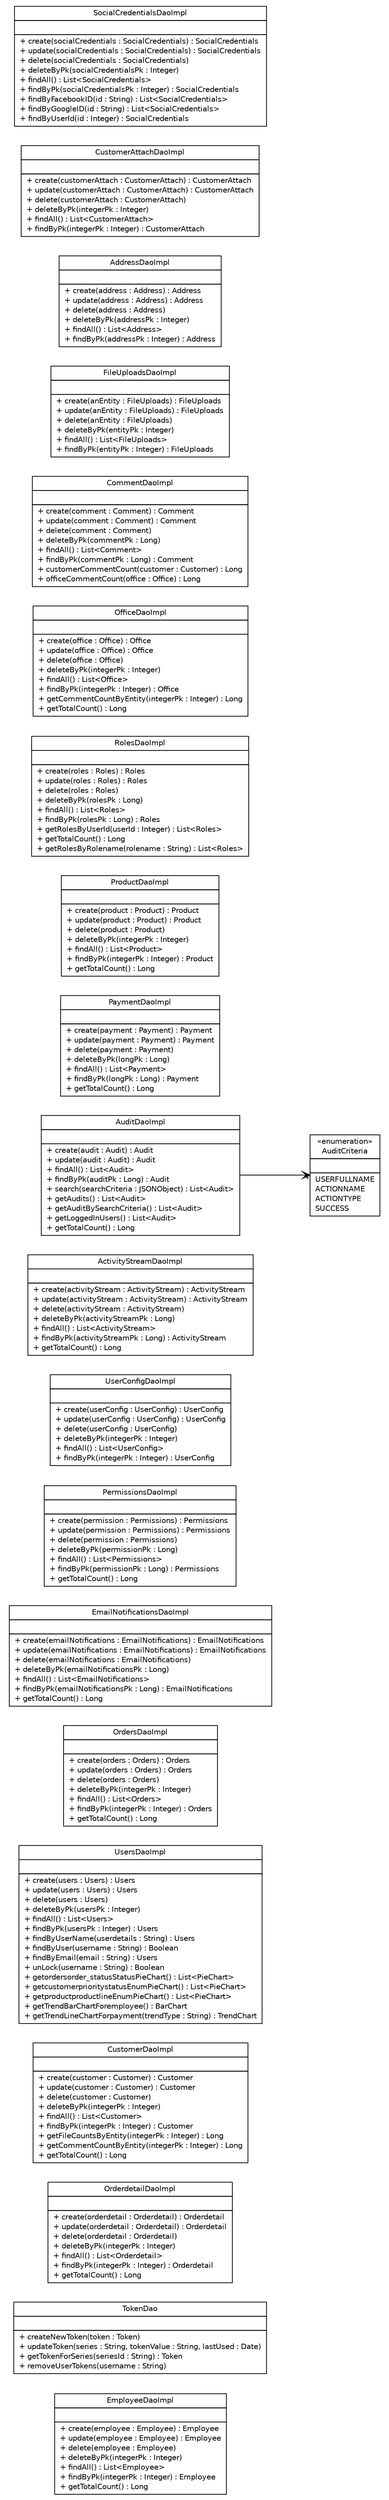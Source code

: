 #!/usr/local/bin/dot
#
# Class diagram 
# Generated by UMLGraph version 5.1 (http://www.umlgraph.org/)
#

digraph G {
	edge [fontname="Helvetica",fontsize=10,labelfontname="Helvetica",labelfontsize=10];
	node [fontname="Helvetica",fontsize=10,shape=plaintext];
	nodesep=0.25;
	ranksep=0.5;
	rankdir=LR;
	// com.inn.headstartdemo.dao.impl.EmployeeDaoImpl
	c7878 [label=<<table title="com.inn.headstartdemo.dao.impl.EmployeeDaoImpl" border="0" cellborder="1" cellspacing="0" cellpadding="2" port="p" href="./EmployeeDaoImpl.html">
		<tr><td><table border="0" cellspacing="0" cellpadding="1">
<tr><td align="center" balign="center"> EmployeeDaoImpl </td></tr>
		</table></td></tr>
		<tr><td><table border="0" cellspacing="0" cellpadding="1">
<tr><td align="left" balign="left">  </td></tr>
		</table></td></tr>
		<tr><td><table border="0" cellspacing="0" cellpadding="1">
<tr><td align="left" balign="left"> + create(employee : Employee) : Employee </td></tr>
<tr><td align="left" balign="left"> + update(employee : Employee) : Employee </td></tr>
<tr><td align="left" balign="left"> + delete(employee : Employee) </td></tr>
<tr><td align="left" balign="left"> + deleteByPk(integerPk : Integer) </td></tr>
<tr><td align="left" balign="left"> + findAll() : List&lt;Employee&gt; </td></tr>
<tr><td align="left" balign="left"> + findByPk(integerPk : Integer) : Employee </td></tr>
<tr><td align="left" balign="left"> + getTotalCount() : Long </td></tr>
		</table></td></tr>
		</table>>, fontname="Helvetica", fontcolor="black", fontsize=10.0];
	// com.inn.headstartdemo.dao.impl.TokenDao
	c7879 [label=<<table title="com.inn.headstartdemo.dao.impl.TokenDao" border="0" cellborder="1" cellspacing="0" cellpadding="2" port="p" href="./TokenDao.html">
		<tr><td><table border="0" cellspacing="0" cellpadding="1">
<tr><td align="center" balign="center"> TokenDao </td></tr>
		</table></td></tr>
		<tr><td><table border="0" cellspacing="0" cellpadding="1">
<tr><td align="left" balign="left">  </td></tr>
		</table></td></tr>
		<tr><td><table border="0" cellspacing="0" cellpadding="1">
<tr><td align="left" balign="left"> + createNewToken(token : Token) </td></tr>
<tr><td align="left" balign="left"> + updateToken(series : String, tokenValue : String, lastUsed : Date) </td></tr>
<tr><td align="left" balign="left"> + getTokenForSeries(seriesId : String) : Token </td></tr>
<tr><td align="left" balign="left"> + removeUserTokens(username : String) </td></tr>
		</table></td></tr>
		</table>>, fontname="Helvetica", fontcolor="black", fontsize=10.0];
	// com.inn.headstartdemo.dao.impl.OrderdetailDaoImpl
	c7880 [label=<<table title="com.inn.headstartdemo.dao.impl.OrderdetailDaoImpl" border="0" cellborder="1" cellspacing="0" cellpadding="2" port="p" href="./OrderdetailDaoImpl.html">
		<tr><td><table border="0" cellspacing="0" cellpadding="1">
<tr><td align="center" balign="center"> OrderdetailDaoImpl </td></tr>
		</table></td></tr>
		<tr><td><table border="0" cellspacing="0" cellpadding="1">
<tr><td align="left" balign="left">  </td></tr>
		</table></td></tr>
		<tr><td><table border="0" cellspacing="0" cellpadding="1">
<tr><td align="left" balign="left"> + create(orderdetail : Orderdetail) : Orderdetail </td></tr>
<tr><td align="left" balign="left"> + update(orderdetail : Orderdetail) : Orderdetail </td></tr>
<tr><td align="left" balign="left"> + delete(orderdetail : Orderdetail) </td></tr>
<tr><td align="left" balign="left"> + deleteByPk(integerPk : Integer) </td></tr>
<tr><td align="left" balign="left"> + findAll() : List&lt;Orderdetail&gt; </td></tr>
<tr><td align="left" balign="left"> + findByPk(integerPk : Integer) : Orderdetail </td></tr>
<tr><td align="left" balign="left"> + getTotalCount() : Long </td></tr>
		</table></td></tr>
		</table>>, fontname="Helvetica", fontcolor="black", fontsize=10.0];
	// com.inn.headstartdemo.dao.impl.CustomerDaoImpl
	c7881 [label=<<table title="com.inn.headstartdemo.dao.impl.CustomerDaoImpl" border="0" cellborder="1" cellspacing="0" cellpadding="2" port="p" href="./CustomerDaoImpl.html">
		<tr><td><table border="0" cellspacing="0" cellpadding="1">
<tr><td align="center" balign="center"> CustomerDaoImpl </td></tr>
		</table></td></tr>
		<tr><td><table border="0" cellspacing="0" cellpadding="1">
<tr><td align="left" balign="left">  </td></tr>
		</table></td></tr>
		<tr><td><table border="0" cellspacing="0" cellpadding="1">
<tr><td align="left" balign="left"> + create(customer : Customer) : Customer </td></tr>
<tr><td align="left" balign="left"> + update(customer : Customer) : Customer </td></tr>
<tr><td align="left" balign="left"> + delete(customer : Customer) </td></tr>
<tr><td align="left" balign="left"> + deleteByPk(integerPk : Integer) </td></tr>
<tr><td align="left" balign="left"> + findAll() : List&lt;Customer&gt; </td></tr>
<tr><td align="left" balign="left"> + findByPk(integerPk : Integer) : Customer </td></tr>
<tr><td align="left" balign="left"> + getFileCountsByEntity(integerPk : Integer) : Long </td></tr>
<tr><td align="left" balign="left"> + getCommentCountByEntity(integerPk : Integer) : Long </td></tr>
<tr><td align="left" balign="left"> + getTotalCount() : Long </td></tr>
		</table></td></tr>
		</table>>, fontname="Helvetica", fontcolor="black", fontsize=10.0];
	// com.inn.headstartdemo.dao.impl.UsersDaoImpl
	c7882 [label=<<table title="com.inn.headstartdemo.dao.impl.UsersDaoImpl" border="0" cellborder="1" cellspacing="0" cellpadding="2" port="p" href="./UsersDaoImpl.html">
		<tr><td><table border="0" cellspacing="0" cellpadding="1">
<tr><td align="center" balign="center"> UsersDaoImpl </td></tr>
		</table></td></tr>
		<tr><td><table border="0" cellspacing="0" cellpadding="1">
<tr><td align="left" balign="left">  </td></tr>
		</table></td></tr>
		<tr><td><table border="0" cellspacing="0" cellpadding="1">
<tr><td align="left" balign="left"> + create(users : Users) : Users </td></tr>
<tr><td align="left" balign="left"> + update(users : Users) : Users </td></tr>
<tr><td align="left" balign="left"> + delete(users : Users) </td></tr>
<tr><td align="left" balign="left"> + deleteByPk(usersPk : Integer) </td></tr>
<tr><td align="left" balign="left"> + findAll() : List&lt;Users&gt; </td></tr>
<tr><td align="left" balign="left"> + findByPk(usersPk : Integer) : Users </td></tr>
<tr><td align="left" balign="left"> + findByUserName(userdetails : String) : Users </td></tr>
<tr><td align="left" balign="left"> + findByUser(username : String) : Boolean </td></tr>
<tr><td align="left" balign="left"> + findByEmail(email : String) : Users </td></tr>
<tr><td align="left" balign="left"> + unLock(username : String) : Boolean </td></tr>
<tr><td align="left" balign="left"> + getordersorder_statusStatusPieChart() : List&lt;PieChart&gt; </td></tr>
<tr><td align="left" balign="left"> + getcustomerprioritystatusEnumPieChart() : List&lt;PieChart&gt; </td></tr>
<tr><td align="left" balign="left"> + getproductproductlineEnumPieChart() : List&lt;PieChart&gt; </td></tr>
<tr><td align="left" balign="left"> + getTrendBarChartForemployee() : BarChart </td></tr>
<tr><td align="left" balign="left"> + getTrendLineChartForpayment(trendType : String) : TrendChart </td></tr>
		</table></td></tr>
		</table>>, fontname="Helvetica", fontcolor="black", fontsize=10.0];
	// com.inn.headstartdemo.dao.impl.OrdersDaoImpl
	c7883 [label=<<table title="com.inn.headstartdemo.dao.impl.OrdersDaoImpl" border="0" cellborder="1" cellspacing="0" cellpadding="2" port="p" href="./OrdersDaoImpl.html">
		<tr><td><table border="0" cellspacing="0" cellpadding="1">
<tr><td align="center" balign="center"> OrdersDaoImpl </td></tr>
		</table></td></tr>
		<tr><td><table border="0" cellspacing="0" cellpadding="1">
<tr><td align="left" balign="left">  </td></tr>
		</table></td></tr>
		<tr><td><table border="0" cellspacing="0" cellpadding="1">
<tr><td align="left" balign="left"> + create(orders : Orders) : Orders </td></tr>
<tr><td align="left" balign="left"> + update(orders : Orders) : Orders </td></tr>
<tr><td align="left" balign="left"> + delete(orders : Orders) </td></tr>
<tr><td align="left" balign="left"> + deleteByPk(integerPk : Integer) </td></tr>
<tr><td align="left" balign="left"> + findAll() : List&lt;Orders&gt; </td></tr>
<tr><td align="left" balign="left"> + findByPk(integerPk : Integer) : Orders </td></tr>
<tr><td align="left" balign="left"> + getTotalCount() : Long </td></tr>
		</table></td></tr>
		</table>>, fontname="Helvetica", fontcolor="black", fontsize=10.0];
	// com.inn.headstartdemo.dao.impl.EmailNotificationsDaoImpl
	c7884 [label=<<table title="com.inn.headstartdemo.dao.impl.EmailNotificationsDaoImpl" border="0" cellborder="1" cellspacing="0" cellpadding="2" port="p" href="./EmailNotificationsDaoImpl.html">
		<tr><td><table border="0" cellspacing="0" cellpadding="1">
<tr><td align="center" balign="center"> EmailNotificationsDaoImpl </td></tr>
		</table></td></tr>
		<tr><td><table border="0" cellspacing="0" cellpadding="1">
<tr><td align="left" balign="left">  </td></tr>
		</table></td></tr>
		<tr><td><table border="0" cellspacing="0" cellpadding="1">
<tr><td align="left" balign="left"> + create(emailNotifications : EmailNotifications) : EmailNotifications </td></tr>
<tr><td align="left" balign="left"> + update(emailNotifications : EmailNotifications) : EmailNotifications </td></tr>
<tr><td align="left" balign="left"> + delete(emailNotifications : EmailNotifications) </td></tr>
<tr><td align="left" balign="left"> + deleteByPk(emailNotificationsPk : Long) </td></tr>
<tr><td align="left" balign="left"> + findAll() : List&lt;EmailNotifications&gt; </td></tr>
<tr><td align="left" balign="left"> + findByPk(emailNotificationsPk : Long) : EmailNotifications </td></tr>
<tr><td align="left" balign="left"> + getTotalCount() : Long </td></tr>
		</table></td></tr>
		</table>>, fontname="Helvetica", fontcolor="black", fontsize=10.0];
	// com.inn.headstartdemo.dao.impl.PermissionsDaoImpl
	c7885 [label=<<table title="com.inn.headstartdemo.dao.impl.PermissionsDaoImpl" border="0" cellborder="1" cellspacing="0" cellpadding="2" port="p" href="./PermissionsDaoImpl.html">
		<tr><td><table border="0" cellspacing="0" cellpadding="1">
<tr><td align="center" balign="center"> PermissionsDaoImpl </td></tr>
		</table></td></tr>
		<tr><td><table border="0" cellspacing="0" cellpadding="1">
<tr><td align="left" balign="left">  </td></tr>
		</table></td></tr>
		<tr><td><table border="0" cellspacing="0" cellpadding="1">
<tr><td align="left" balign="left"> + create(permission : Permissions) : Permissions </td></tr>
<tr><td align="left" balign="left"> + update(permission : Permissions) : Permissions </td></tr>
<tr><td align="left" balign="left"> + delete(permission : Permissions) </td></tr>
<tr><td align="left" balign="left"> + deleteByPk(permissionPk : Long) </td></tr>
<tr><td align="left" balign="left"> + findAll() : List&lt;Permissions&gt; </td></tr>
<tr><td align="left" balign="left"> + findByPk(permissionPk : Long) : Permissions </td></tr>
<tr><td align="left" balign="left"> + getTotalCount() : Long </td></tr>
		</table></td></tr>
		</table>>, fontname="Helvetica", fontcolor="black", fontsize=10.0];
	// com.inn.headstartdemo.dao.impl.UserConfigDaoImpl
	c7886 [label=<<table title="com.inn.headstartdemo.dao.impl.UserConfigDaoImpl" border="0" cellborder="1" cellspacing="0" cellpadding="2" port="p" href="./UserConfigDaoImpl.html">
		<tr><td><table border="0" cellspacing="0" cellpadding="1">
<tr><td align="center" balign="center"> UserConfigDaoImpl </td></tr>
		</table></td></tr>
		<tr><td><table border="0" cellspacing="0" cellpadding="1">
<tr><td align="left" balign="left">  </td></tr>
		</table></td></tr>
		<tr><td><table border="0" cellspacing="0" cellpadding="1">
<tr><td align="left" balign="left"> + create(userConfig : UserConfig) : UserConfig </td></tr>
<tr><td align="left" balign="left"> + update(userConfig : UserConfig) : UserConfig </td></tr>
<tr><td align="left" balign="left"> + delete(userConfig : UserConfig) </td></tr>
<tr><td align="left" balign="left"> + deleteByPk(integerPk : Integer) </td></tr>
<tr><td align="left" balign="left"> + findAll() : List&lt;UserConfig&gt; </td></tr>
<tr><td align="left" balign="left"> + findByPk(integerPk : Integer) : UserConfig </td></tr>
		</table></td></tr>
		</table>>, fontname="Helvetica", fontcolor="black", fontsize=10.0];
	// com.inn.headstartdemo.dao.impl.ActivityStreamDaoImpl
	c7887 [label=<<table title="com.inn.headstartdemo.dao.impl.ActivityStreamDaoImpl" border="0" cellborder="1" cellspacing="0" cellpadding="2" port="p" href="./ActivityStreamDaoImpl.html">
		<tr><td><table border="0" cellspacing="0" cellpadding="1">
<tr><td align="center" balign="center"> ActivityStreamDaoImpl </td></tr>
		</table></td></tr>
		<tr><td><table border="0" cellspacing="0" cellpadding="1">
<tr><td align="left" balign="left">  </td></tr>
		</table></td></tr>
		<tr><td><table border="0" cellspacing="0" cellpadding="1">
<tr><td align="left" balign="left"> + create(activityStream : ActivityStream) : ActivityStream </td></tr>
<tr><td align="left" balign="left"> + update(activityStream : ActivityStream) : ActivityStream </td></tr>
<tr><td align="left" balign="left"> + delete(activityStream : ActivityStream) </td></tr>
<tr><td align="left" balign="left"> + deleteByPk(activityStreamPk : Long) </td></tr>
<tr><td align="left" balign="left"> + findAll() : List&lt;ActivityStream&gt; </td></tr>
<tr><td align="left" balign="left"> + findByPk(activityStreamPk : Long) : ActivityStream </td></tr>
<tr><td align="left" balign="left"> + getTotalCount() : Long </td></tr>
		</table></td></tr>
		</table>>, fontname="Helvetica", fontcolor="black", fontsize=10.0];
	// com.inn.headstartdemo.dao.impl.AuditDaoImpl
	c7888 [label=<<table title="com.inn.headstartdemo.dao.impl.AuditDaoImpl" border="0" cellborder="1" cellspacing="0" cellpadding="2" port="p" href="./AuditDaoImpl.html">
		<tr><td><table border="0" cellspacing="0" cellpadding="1">
<tr><td align="center" balign="center"> AuditDaoImpl </td></tr>
		</table></td></tr>
		<tr><td><table border="0" cellspacing="0" cellpadding="1">
<tr><td align="left" balign="left">  </td></tr>
		</table></td></tr>
		<tr><td><table border="0" cellspacing="0" cellpadding="1">
<tr><td align="left" balign="left"> + create(audit : Audit) : Audit </td></tr>
<tr><td align="left" balign="left"> + update(audit : Audit) : Audit </td></tr>
<tr><td align="left" balign="left"> + findAll() : List&lt;Audit&gt; </td></tr>
<tr><td align="left" balign="left"> + findByPk(auditPk : Long) : Audit </td></tr>
<tr><td align="left" balign="left"> + search(searchCriteria : JSONObject) : List&lt;Audit&gt; </td></tr>
<tr><td align="left" balign="left"> + getAudits() : List&lt;Audit&gt; </td></tr>
<tr><td align="left" balign="left"> + getAuditBySearchCriteria() : List&lt;Audit&gt; </td></tr>
<tr><td align="left" balign="left"> + getLoggedInUsers() : List&lt;Audit&gt; </td></tr>
<tr><td align="left" balign="left"> + getTotalCount() : Long </td></tr>
		</table></td></tr>
		</table>>, fontname="Helvetica", fontcolor="black", fontsize=10.0];
	// com.inn.headstartdemo.dao.impl.AuditDaoImpl.AuditCriteria
	c7889 [label=<<table title="com.inn.headstartdemo.dao.impl.AuditDaoImpl.AuditCriteria" border="0" cellborder="1" cellspacing="0" cellpadding="2" port="p" href="./AuditDaoImpl.AuditCriteria.html">
		<tr><td><table border="0" cellspacing="0" cellpadding="1">
<tr><td align="center" balign="center"> &#171;enumeration&#187; </td></tr>
<tr><td align="center" balign="center"> AuditCriteria </td></tr>
		</table></td></tr>
		<tr><td><table border="0" cellspacing="0" cellpadding="1">
<tr><td align="left" balign="left">  </td></tr>
		</table></td></tr>
		<tr><td><table border="0" cellspacing="0" cellpadding="1">
<tr><td align="left" balign="left"> USERFULLNAME </td></tr>
<tr><td align="left" balign="left"> ACTIONNAME </td></tr>
<tr><td align="left" balign="left"> ACTIONTYPE </td></tr>
<tr><td align="left" balign="left"> SUCCESS </td></tr>
		</table></td></tr>
		</table>>, fontname="Helvetica", fontcolor="black", fontsize=10.0];
	// com.inn.headstartdemo.dao.impl.PaymentDaoImpl
	c7890 [label=<<table title="com.inn.headstartdemo.dao.impl.PaymentDaoImpl" border="0" cellborder="1" cellspacing="0" cellpadding="2" port="p" href="./PaymentDaoImpl.html">
		<tr><td><table border="0" cellspacing="0" cellpadding="1">
<tr><td align="center" balign="center"> PaymentDaoImpl </td></tr>
		</table></td></tr>
		<tr><td><table border="0" cellspacing="0" cellpadding="1">
<tr><td align="left" balign="left">  </td></tr>
		</table></td></tr>
		<tr><td><table border="0" cellspacing="0" cellpadding="1">
<tr><td align="left" balign="left"> + create(payment : Payment) : Payment </td></tr>
<tr><td align="left" balign="left"> + update(payment : Payment) : Payment </td></tr>
<tr><td align="left" balign="left"> + delete(payment : Payment) </td></tr>
<tr><td align="left" balign="left"> + deleteByPk(longPk : Long) </td></tr>
<tr><td align="left" balign="left"> + findAll() : List&lt;Payment&gt; </td></tr>
<tr><td align="left" balign="left"> + findByPk(longPk : Long) : Payment </td></tr>
<tr><td align="left" balign="left"> + getTotalCount() : Long </td></tr>
		</table></td></tr>
		</table>>, fontname="Helvetica", fontcolor="black", fontsize=10.0];
	// com.inn.headstartdemo.dao.impl.ProductDaoImpl
	c7891 [label=<<table title="com.inn.headstartdemo.dao.impl.ProductDaoImpl" border="0" cellborder="1" cellspacing="0" cellpadding="2" port="p" href="./ProductDaoImpl.html">
		<tr><td><table border="0" cellspacing="0" cellpadding="1">
<tr><td align="center" balign="center"> ProductDaoImpl </td></tr>
		</table></td></tr>
		<tr><td><table border="0" cellspacing="0" cellpadding="1">
<tr><td align="left" balign="left">  </td></tr>
		</table></td></tr>
		<tr><td><table border="0" cellspacing="0" cellpadding="1">
<tr><td align="left" balign="left"> + create(product : Product) : Product </td></tr>
<tr><td align="left" balign="left"> + update(product : Product) : Product </td></tr>
<tr><td align="left" balign="left"> + delete(product : Product) </td></tr>
<tr><td align="left" balign="left"> + deleteByPk(integerPk : Integer) </td></tr>
<tr><td align="left" balign="left"> + findAll() : List&lt;Product&gt; </td></tr>
<tr><td align="left" balign="left"> + findByPk(integerPk : Integer) : Product </td></tr>
<tr><td align="left" balign="left"> + getTotalCount() : Long </td></tr>
		</table></td></tr>
		</table>>, fontname="Helvetica", fontcolor="black", fontsize=10.0];
	// com.inn.headstartdemo.dao.impl.RolesDaoImpl
	c7892 [label=<<table title="com.inn.headstartdemo.dao.impl.RolesDaoImpl" border="0" cellborder="1" cellspacing="0" cellpadding="2" port="p" href="./RolesDaoImpl.html">
		<tr><td><table border="0" cellspacing="0" cellpadding="1">
<tr><td align="center" balign="center"> RolesDaoImpl </td></tr>
		</table></td></tr>
		<tr><td><table border="0" cellspacing="0" cellpadding="1">
<tr><td align="left" balign="left">  </td></tr>
		</table></td></tr>
		<tr><td><table border="0" cellspacing="0" cellpadding="1">
<tr><td align="left" balign="left"> + create(roles : Roles) : Roles </td></tr>
<tr><td align="left" balign="left"> + update(roles : Roles) : Roles </td></tr>
<tr><td align="left" balign="left"> + delete(roles : Roles) </td></tr>
<tr><td align="left" balign="left"> + deleteByPk(rolesPk : Long) </td></tr>
<tr><td align="left" balign="left"> + findAll() : List&lt;Roles&gt; </td></tr>
<tr><td align="left" balign="left"> + findByPk(rolesPk : Long) : Roles </td></tr>
<tr><td align="left" balign="left"> + getRolesByUserId(userId : Integer) : List&lt;Roles&gt; </td></tr>
<tr><td align="left" balign="left"> + getTotalCount() : Long </td></tr>
<tr><td align="left" balign="left"> + getRolesByRolename(rolename : String) : List&lt;Roles&gt; </td></tr>
		</table></td></tr>
		</table>>, fontname="Helvetica", fontcolor="black", fontsize=10.0];
	// com.inn.headstartdemo.dao.impl.OfficeDaoImpl
	c7893 [label=<<table title="com.inn.headstartdemo.dao.impl.OfficeDaoImpl" border="0" cellborder="1" cellspacing="0" cellpadding="2" port="p" href="./OfficeDaoImpl.html">
		<tr><td><table border="0" cellspacing="0" cellpadding="1">
<tr><td align="center" balign="center"> OfficeDaoImpl </td></tr>
		</table></td></tr>
		<tr><td><table border="0" cellspacing="0" cellpadding="1">
<tr><td align="left" balign="left">  </td></tr>
		</table></td></tr>
		<tr><td><table border="0" cellspacing="0" cellpadding="1">
<tr><td align="left" balign="left"> + create(office : Office) : Office </td></tr>
<tr><td align="left" balign="left"> + update(office : Office) : Office </td></tr>
<tr><td align="left" balign="left"> + delete(office : Office) </td></tr>
<tr><td align="left" balign="left"> + deleteByPk(integerPk : Integer) </td></tr>
<tr><td align="left" balign="left"> + findAll() : List&lt;Office&gt; </td></tr>
<tr><td align="left" balign="left"> + findByPk(integerPk : Integer) : Office </td></tr>
<tr><td align="left" balign="left"> + getCommentCountByEntity(integerPk : Integer) : Long </td></tr>
<tr><td align="left" balign="left"> + getTotalCount() : Long </td></tr>
		</table></td></tr>
		</table>>, fontname="Helvetica", fontcolor="black", fontsize=10.0];
	// com.inn.headstartdemo.dao.impl.CommentDaoImpl
	c7894 [label=<<table title="com.inn.headstartdemo.dao.impl.CommentDaoImpl" border="0" cellborder="1" cellspacing="0" cellpadding="2" port="p" href="./CommentDaoImpl.html">
		<tr><td><table border="0" cellspacing="0" cellpadding="1">
<tr><td align="center" balign="center"> CommentDaoImpl </td></tr>
		</table></td></tr>
		<tr><td><table border="0" cellspacing="0" cellpadding="1">
<tr><td align="left" balign="left">  </td></tr>
		</table></td></tr>
		<tr><td><table border="0" cellspacing="0" cellpadding="1">
<tr><td align="left" balign="left"> + create(comment : Comment) : Comment </td></tr>
<tr><td align="left" balign="left"> + update(comment : Comment) : Comment </td></tr>
<tr><td align="left" balign="left"> + delete(comment : Comment) </td></tr>
<tr><td align="left" balign="left"> + deleteByPk(commentPk : Long) </td></tr>
<tr><td align="left" balign="left"> + findAll() : List&lt;Comment&gt; </td></tr>
<tr><td align="left" balign="left"> + findByPk(commentPk : Long) : Comment </td></tr>
<tr><td align="left" balign="left"> + customerCommentCount(customer : Customer) : Long </td></tr>
<tr><td align="left" balign="left"> + officeCommentCount(office : Office) : Long </td></tr>
		</table></td></tr>
		</table>>, fontname="Helvetica", fontcolor="black", fontsize=10.0];
	// com.inn.headstartdemo.dao.impl.FileUploadsDaoImpl
	c7895 [label=<<table title="com.inn.headstartdemo.dao.impl.FileUploadsDaoImpl" border="0" cellborder="1" cellspacing="0" cellpadding="2" port="p" href="./FileUploadsDaoImpl.html">
		<tr><td><table border="0" cellspacing="0" cellpadding="1">
<tr><td align="center" balign="center"> FileUploadsDaoImpl </td></tr>
		</table></td></tr>
		<tr><td><table border="0" cellspacing="0" cellpadding="1">
<tr><td align="left" balign="left">  </td></tr>
		</table></td></tr>
		<tr><td><table border="0" cellspacing="0" cellpadding="1">
<tr><td align="left" balign="left"> + create(anEntity : FileUploads) : FileUploads </td></tr>
<tr><td align="left" balign="left"> + update(anEntity : FileUploads) : FileUploads </td></tr>
<tr><td align="left" balign="left"> + delete(anEntity : FileUploads) </td></tr>
<tr><td align="left" balign="left"> + deleteByPk(entityPk : Integer) </td></tr>
<tr><td align="left" balign="left"> + findAll() : List&lt;FileUploads&gt; </td></tr>
<tr><td align="left" balign="left"> + findByPk(entityPk : Integer) : FileUploads </td></tr>
		</table></td></tr>
		</table>>, fontname="Helvetica", fontcolor="black", fontsize=10.0];
	// com.inn.headstartdemo.dao.impl.AddressDaoImpl
	c7896 [label=<<table title="com.inn.headstartdemo.dao.impl.AddressDaoImpl" border="0" cellborder="1" cellspacing="0" cellpadding="2" port="p" href="./AddressDaoImpl.html">
		<tr><td><table border="0" cellspacing="0" cellpadding="1">
<tr><td align="center" balign="center"> AddressDaoImpl </td></tr>
		</table></td></tr>
		<tr><td><table border="0" cellspacing="0" cellpadding="1">
<tr><td align="left" balign="left">  </td></tr>
		</table></td></tr>
		<tr><td><table border="0" cellspacing="0" cellpadding="1">
<tr><td align="left" balign="left"> + create(address : Address) : Address </td></tr>
<tr><td align="left" balign="left"> + update(address : Address) : Address </td></tr>
<tr><td align="left" balign="left"> + delete(address : Address) </td></tr>
<tr><td align="left" balign="left"> + deleteByPk(addressPk : Integer) </td></tr>
<tr><td align="left" balign="left"> + findAll() : List&lt;Address&gt; </td></tr>
<tr><td align="left" balign="left"> + findByPk(addressPk : Integer) : Address </td></tr>
		</table></td></tr>
		</table>>, fontname="Helvetica", fontcolor="black", fontsize=10.0];
	// com.inn.headstartdemo.dao.impl.CustomerAttachDaoImpl
	c7897 [label=<<table title="com.inn.headstartdemo.dao.impl.CustomerAttachDaoImpl" border="0" cellborder="1" cellspacing="0" cellpadding="2" port="p" href="./CustomerAttachDaoImpl.html">
		<tr><td><table border="0" cellspacing="0" cellpadding="1">
<tr><td align="center" balign="center"> CustomerAttachDaoImpl </td></tr>
		</table></td></tr>
		<tr><td><table border="0" cellspacing="0" cellpadding="1">
<tr><td align="left" balign="left">  </td></tr>
		</table></td></tr>
		<tr><td><table border="0" cellspacing="0" cellpadding="1">
<tr><td align="left" balign="left"> + create(customerAttach : CustomerAttach) : CustomerAttach </td></tr>
<tr><td align="left" balign="left"> + update(customerAttach : CustomerAttach) : CustomerAttach </td></tr>
<tr><td align="left" balign="left"> + delete(customerAttach : CustomerAttach) </td></tr>
<tr><td align="left" balign="left"> + deleteByPk(integerPk : Integer) </td></tr>
<tr><td align="left" balign="left"> + findAll() : List&lt;CustomerAttach&gt; </td></tr>
<tr><td align="left" balign="left"> + findByPk(integerPk : Integer) : CustomerAttach </td></tr>
		</table></td></tr>
		</table>>, fontname="Helvetica", fontcolor="black", fontsize=10.0];
	// com.inn.headstartdemo.dao.impl.SocialCredentialsDaoImpl
	c7898 [label=<<table title="com.inn.headstartdemo.dao.impl.SocialCredentialsDaoImpl" border="0" cellborder="1" cellspacing="0" cellpadding="2" port="p" href="./SocialCredentialsDaoImpl.html">
		<tr><td><table border="0" cellspacing="0" cellpadding="1">
<tr><td align="center" balign="center"> SocialCredentialsDaoImpl </td></tr>
		</table></td></tr>
		<tr><td><table border="0" cellspacing="0" cellpadding="1">
<tr><td align="left" balign="left">  </td></tr>
		</table></td></tr>
		<tr><td><table border="0" cellspacing="0" cellpadding="1">
<tr><td align="left" balign="left"> + create(socialCredentials : SocialCredentials) : SocialCredentials </td></tr>
<tr><td align="left" balign="left"> + update(socialCredentials : SocialCredentials) : SocialCredentials </td></tr>
<tr><td align="left" balign="left"> + delete(socialCredentials : SocialCredentials) </td></tr>
<tr><td align="left" balign="left"> + deleteByPk(socialCredentialsPk : Integer) </td></tr>
<tr><td align="left" balign="left"> + findAll() : List&lt;SocialCredentials&gt; </td></tr>
<tr><td align="left" balign="left"> + findByPk(socialCredentialsPk : Integer) : SocialCredentials </td></tr>
<tr><td align="left" balign="left"> + findByFacebookID(id : String) : List&lt;SocialCredentials&gt; </td></tr>
<tr><td align="left" balign="left"> + findByGoogleID(id : String) : List&lt;SocialCredentials&gt; </td></tr>
<tr><td align="left" balign="left"> + findByUserId(id : Integer) : SocialCredentials </td></tr>
		</table></td></tr>
		</table>>, fontname="Helvetica", fontcolor="black", fontsize=10.0];
	// com.inn.headstartdemo.dao.impl.AuditDaoImpl NAVASSOC com.inn.headstartdemo.dao.impl.AuditDaoImpl.AuditCriteria
	c7888:p -> c7889:p [taillabel="", label="", headlabel="*", fontname="Helvetica", fontcolor="black", fontsize=10.0, color="black", arrowhead=open];
}

